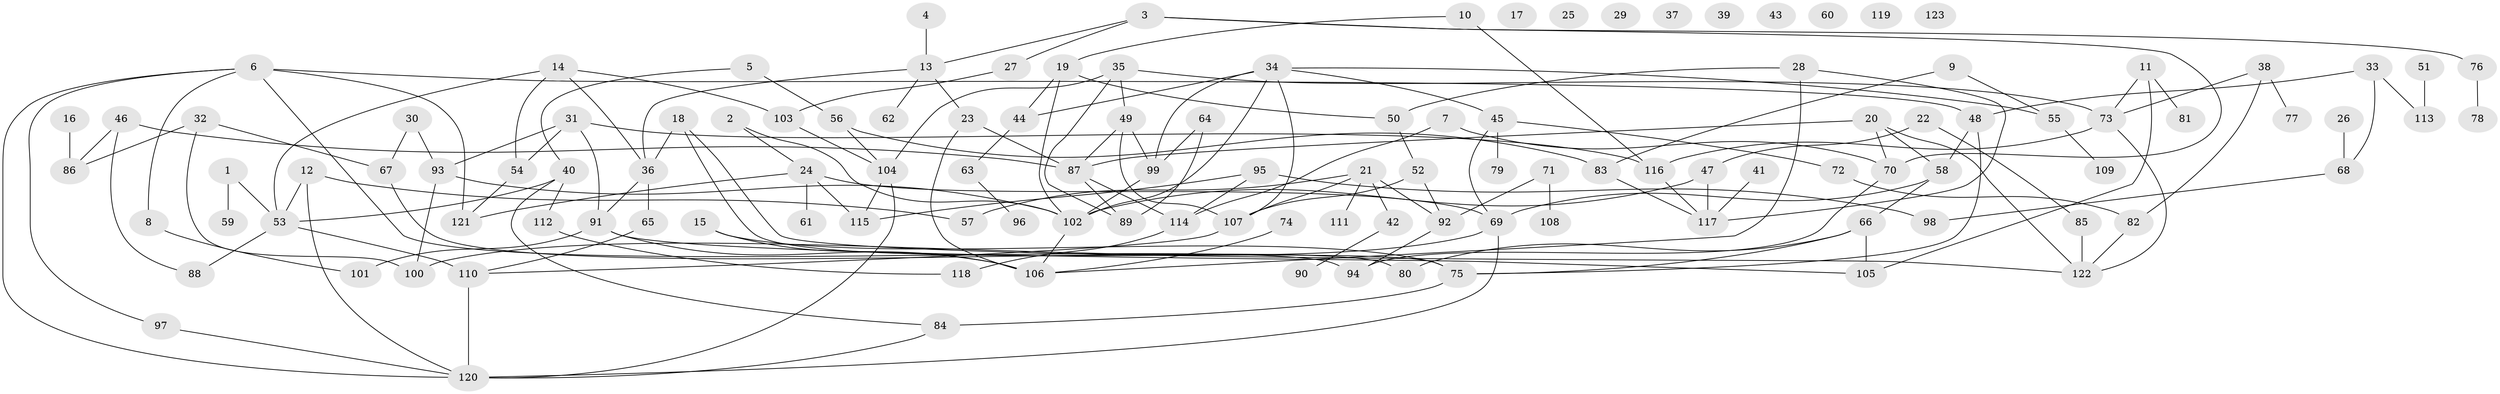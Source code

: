 // Generated by graph-tools (version 1.1) at 2025/39/03/09/25 04:39:51]
// undirected, 123 vertices, 172 edges
graph export_dot {
graph [start="1"]
  node [color=gray90,style=filled];
  1;
  2;
  3;
  4;
  5;
  6;
  7;
  8;
  9;
  10;
  11;
  12;
  13;
  14;
  15;
  16;
  17;
  18;
  19;
  20;
  21;
  22;
  23;
  24;
  25;
  26;
  27;
  28;
  29;
  30;
  31;
  32;
  33;
  34;
  35;
  36;
  37;
  38;
  39;
  40;
  41;
  42;
  43;
  44;
  45;
  46;
  47;
  48;
  49;
  50;
  51;
  52;
  53;
  54;
  55;
  56;
  57;
  58;
  59;
  60;
  61;
  62;
  63;
  64;
  65;
  66;
  67;
  68;
  69;
  70;
  71;
  72;
  73;
  74;
  75;
  76;
  77;
  78;
  79;
  80;
  81;
  82;
  83;
  84;
  85;
  86;
  87;
  88;
  89;
  90;
  91;
  92;
  93;
  94;
  95;
  96;
  97;
  98;
  99;
  100;
  101;
  102;
  103;
  104;
  105;
  106;
  107;
  108;
  109;
  110;
  111;
  112;
  113;
  114;
  115;
  116;
  117;
  118;
  119;
  120;
  121;
  122;
  123;
  1 -- 53;
  1 -- 59;
  2 -- 24;
  2 -- 102;
  3 -- 13;
  3 -- 27;
  3 -- 70;
  3 -- 76;
  4 -- 13;
  5 -- 40;
  5 -- 56;
  6 -- 8;
  6 -- 48;
  6 -- 94;
  6 -- 97;
  6 -- 120;
  6 -- 121;
  7 -- 70;
  7 -- 114;
  8 -- 101;
  9 -- 55;
  9 -- 83;
  10 -- 19;
  10 -- 116;
  11 -- 73;
  11 -- 81;
  11 -- 105;
  12 -- 53;
  12 -- 57;
  12 -- 120;
  13 -- 23;
  13 -- 36;
  13 -- 62;
  14 -- 36;
  14 -- 53;
  14 -- 54;
  14 -- 103;
  15 -- 75;
  15 -- 106;
  16 -- 86;
  18 -- 36;
  18 -- 75;
  18 -- 122;
  19 -- 44;
  19 -- 50;
  19 -- 102;
  20 -- 58;
  20 -- 70;
  20 -- 87;
  20 -- 122;
  21 -- 42;
  21 -- 57;
  21 -- 92;
  21 -- 107;
  21 -- 111;
  22 -- 47;
  22 -- 85;
  23 -- 87;
  23 -- 106;
  24 -- 61;
  24 -- 69;
  24 -- 115;
  24 -- 121;
  26 -- 68;
  27 -- 103;
  28 -- 50;
  28 -- 106;
  28 -- 117;
  30 -- 67;
  30 -- 93;
  31 -- 54;
  31 -- 91;
  31 -- 93;
  31 -- 116;
  32 -- 67;
  32 -- 86;
  32 -- 100;
  33 -- 48;
  33 -- 68;
  33 -- 113;
  34 -- 44;
  34 -- 45;
  34 -- 55;
  34 -- 99;
  34 -- 102;
  34 -- 107;
  35 -- 49;
  35 -- 73;
  35 -- 89;
  35 -- 104;
  36 -- 65;
  36 -- 91;
  38 -- 73;
  38 -- 77;
  38 -- 82;
  40 -- 53;
  40 -- 84;
  40 -- 112;
  41 -- 117;
  42 -- 90;
  44 -- 63;
  45 -- 69;
  45 -- 72;
  45 -- 79;
  46 -- 86;
  46 -- 87;
  46 -- 88;
  47 -- 102;
  47 -- 117;
  48 -- 58;
  48 -- 75;
  49 -- 87;
  49 -- 99;
  49 -- 107;
  50 -- 52;
  51 -- 113;
  52 -- 92;
  52 -- 107;
  53 -- 88;
  53 -- 110;
  54 -- 121;
  55 -- 109;
  56 -- 83;
  56 -- 104;
  58 -- 66;
  58 -- 69;
  63 -- 96;
  64 -- 89;
  64 -- 99;
  65 -- 110;
  66 -- 75;
  66 -- 80;
  66 -- 105;
  67 -- 80;
  68 -- 98;
  69 -- 100;
  69 -- 120;
  70 -- 94;
  71 -- 92;
  71 -- 108;
  72 -- 82;
  73 -- 116;
  73 -- 122;
  74 -- 106;
  75 -- 84;
  76 -- 78;
  82 -- 122;
  83 -- 117;
  84 -- 120;
  85 -- 122;
  87 -- 89;
  87 -- 114;
  91 -- 101;
  91 -- 105;
  91 -- 106;
  92 -- 94;
  93 -- 100;
  93 -- 102;
  95 -- 98;
  95 -- 114;
  95 -- 115;
  97 -- 120;
  99 -- 102;
  102 -- 106;
  103 -- 104;
  104 -- 115;
  104 -- 120;
  107 -- 110;
  110 -- 120;
  112 -- 118;
  114 -- 118;
  116 -- 117;
}
